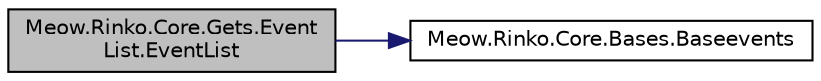 digraph "Meow.Rinko.Core.Gets.EventList.EventList"
{
 // LATEX_PDF_SIZE
  edge [fontname="Helvetica",fontsize="10",labelfontname="Helvetica",labelfontsize="10"];
  node [fontname="Helvetica",fontsize="10",shape=record];
  rankdir="LR";
  Node1 [label="Meow.Rinko.Core.Gets.Event\lList.EventList",height=0.2,width=0.4,color="black", fillcolor="grey75", style="filled", fontcolor="black",tooltip="所有初始化活动列表"];
  Node1 -> Node2 [color="midnightblue",fontsize="10",style="solid",fontname="Helvetica"];
  Node2 [label="Meow.Rinko.Core.Bases.Baseevents",height=0.2,width=0.4,color="black", fillcolor="white", style="filled",URL="$classMeow_1_1Rinko_1_1Core_1_1Bases.html#a31d7dac596bcb9996433fec7d6d7aa47",tooltip="所有活动"];
}
